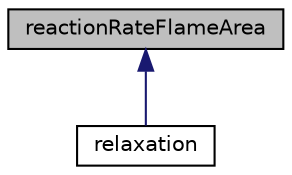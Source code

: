 digraph "reactionRateFlameArea"
{
  bgcolor="transparent";
  edge [fontname="Helvetica",fontsize="10",labelfontname="Helvetica",labelfontsize="10"];
  node [fontname="Helvetica",fontsize="10",shape=record];
  Node1 [label="reactionRateFlameArea",height=0.2,width=0.4,color="black", fillcolor="grey75", style="filled", fontcolor="black"];
  Node1 -> Node2 [dir="back",color="midnightblue",fontsize="10",style="solid",fontname="Helvetica"];
  Node2 [label="relaxation",height=0.2,width=0.4,color="black",URL="$a02155.html",tooltip="Consumption rate per unit of flame area obtained from a relaxation equation. "];
}

